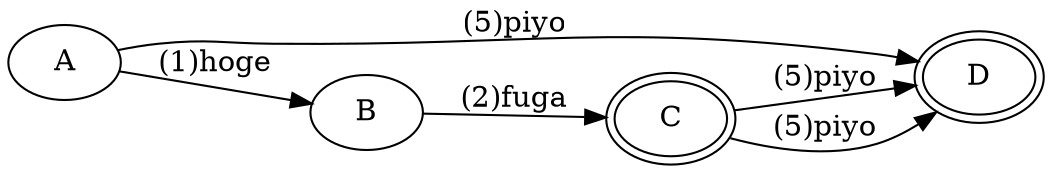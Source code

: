 digraph dfa {
 graph [size = "10, 6", rankdir = LR];
 C [peripheries = 2];
 D [peripheries = 2];
 A -> B [label = "(1)hoge"];
 A -> D [label = "(5)piyo"];
 B -> C [label = "(2)fuga"];
 C -> D [label = "(5)piyo"];
 C -> D [label = "(5)piyo"];
}